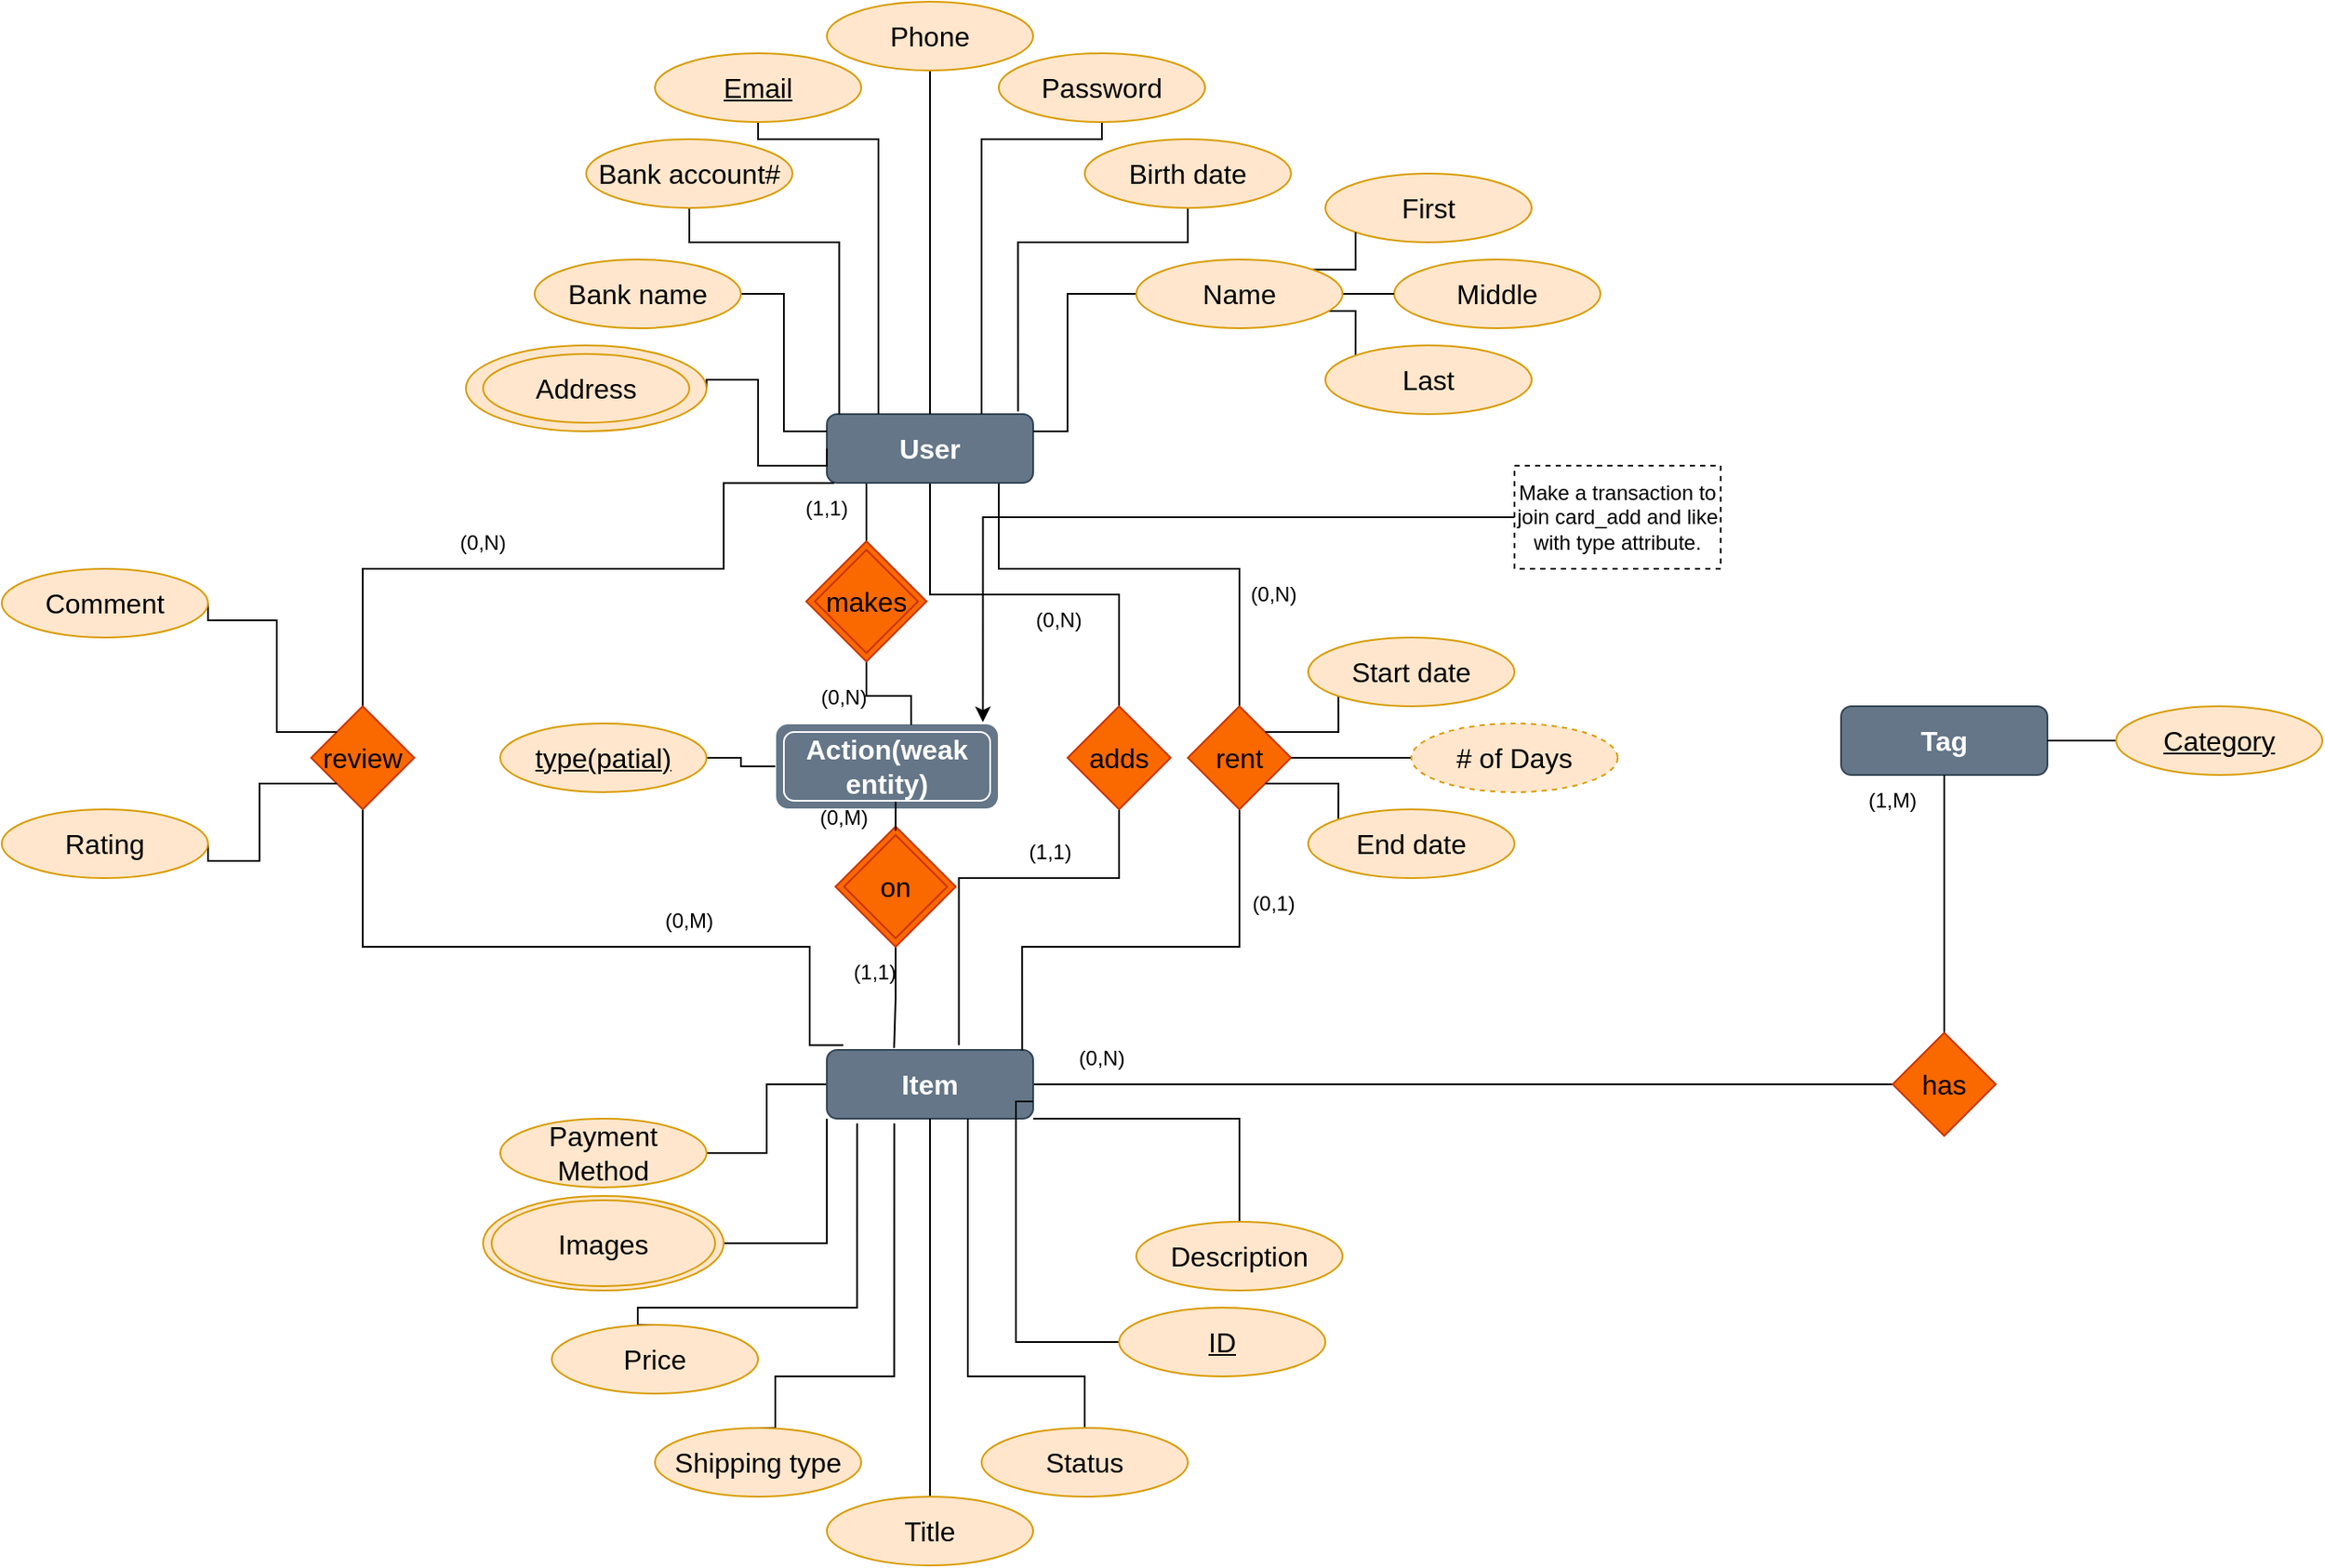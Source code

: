 <mxfile version="16.5.1" type="device"><diagram id="R2lEEEUBdFMjLlhIrx00" name="Page-1"><mxGraphModel dx="2148" dy="1911" grid="1" gridSize="10" guides="1" tooltips="1" connect="1" arrows="1" fold="1" page="1" pageScale="1" pageWidth="850" pageHeight="1100" math="0" shadow="0" extFonts="Permanent Marker^https://fonts.googleapis.com/css?family=Permanent+Marker"><root><mxCell id="0"/><mxCell id="1" parent="0"/><mxCell id="4dEyEQ79k8kyjPvEInU6-20" style="edgeStyle=orthogonalEdgeStyle;rounded=0;orthogonalLoop=1;jettySize=auto;html=1;exitX=0.5;exitY=1;exitDx=0;exitDy=0;entryX=0.5;entryY=0;entryDx=0;entryDy=0;fontSize=16;endArrow=none;endFill=0;" parent="1" source="4dEyEQ79k8kyjPvEInU6-1" target="4dEyEQ79k8kyjPvEInU6-8" edge="1"><mxGeometry relative="1" as="geometry"/></mxCell><mxCell id="4dEyEQ79k8kyjPvEInU6-29" style="edgeStyle=orthogonalEdgeStyle;rounded=0;orthogonalLoop=1;jettySize=auto;html=1;entryX=0.5;entryY=0;entryDx=0;entryDy=0;fontSize=16;endArrow=none;endFill=0;" parent="1" source="4dEyEQ79k8kyjPvEInU6-1" target="4dEyEQ79k8kyjPvEInU6-10" edge="1"><mxGeometry relative="1" as="geometry"><Array as="points"><mxPoint x="450" y="190"/><mxPoint x="590" y="190"/></Array></mxGeometry></mxCell><mxCell id="3c5MJtIn6G8QodudoqzO-10" style="edgeStyle=orthogonalEdgeStyle;rounded=0;orthogonalLoop=1;jettySize=auto;html=1;exitX=0.25;exitY=1;exitDx=0;exitDy=0;entryX=0.5;entryY=0;entryDx=0;entryDy=0;endArrow=none;endFill=0;" edge="1" parent="1" source="4dEyEQ79k8kyjPvEInU6-1" target="3c5MJtIn6G8QodudoqzO-6"><mxGeometry relative="1" as="geometry"/></mxCell><mxCell id="4dEyEQ79k8kyjPvEInU6-1" value="&lt;font style=&quot;font-size: 16px&quot;&gt;&lt;b&gt;User&lt;/b&gt;&lt;/font&gt;" style="rounded=1;whiteSpace=wrap;html=1;fillColor=#647687;strokeColor=#314354;fontColor=#ffffff;" parent="1" vertex="1"><mxGeometry x="350" y="100" width="120" height="40" as="geometry"/></mxCell><mxCell id="4dEyEQ79k8kyjPvEInU6-67" style="edgeStyle=orthogonalEdgeStyle;rounded=0;orthogonalLoop=1;jettySize=auto;html=1;exitX=0;exitY=0.5;exitDx=0;exitDy=0;entryX=1;entryY=0.5;entryDx=0;entryDy=0;fontSize=16;endArrow=none;endFill=0;" parent="1" source="4dEyEQ79k8kyjPvEInU6-4" target="4dEyEQ79k8kyjPvEInU6-65" edge="1"><mxGeometry relative="1" as="geometry"/></mxCell><mxCell id="4dEyEQ79k8kyjPvEInU6-69" style="edgeStyle=orthogonalEdgeStyle;rounded=0;orthogonalLoop=1;jettySize=auto;html=1;exitX=1;exitY=0.5;exitDx=0;exitDy=0;entryX=0;entryY=0.5;entryDx=0;entryDy=0;fontSize=16;endArrow=none;endFill=0;" parent="1" source="4dEyEQ79k8kyjPvEInU6-4" target="4dEyEQ79k8kyjPvEInU6-68" edge="1"><mxGeometry relative="1" as="geometry"/></mxCell><mxCell id="4dEyEQ79k8kyjPvEInU6-4" value="&lt;font style=&quot;font-size: 16px&quot;&gt;&lt;b&gt;Item&lt;/b&gt;&lt;/font&gt;" style="rounded=1;whiteSpace=wrap;html=1;fillColor=#647687;strokeColor=#314354;fontColor=#ffffff;" parent="1" vertex="1"><mxGeometry x="350" y="470" width="120" height="40" as="geometry"/></mxCell><mxCell id="4dEyEQ79k8kyjPvEInU6-5" value="&lt;font style=&quot;font-size: 16px&quot;&gt;&lt;b&gt;Tag&lt;/b&gt;&lt;/font&gt;" style="rounded=1;whiteSpace=wrap;html=1;fillColor=#647687;strokeColor=#314354;fontColor=#ffffff;" parent="1" vertex="1"><mxGeometry x="940" y="270" width="120" height="40" as="geometry"/></mxCell><mxCell id="4dEyEQ79k8kyjPvEInU6-17" style="edgeStyle=orthogonalEdgeStyle;rounded=0;orthogonalLoop=1;jettySize=auto;html=1;exitX=0.5;exitY=1;exitDx=0;exitDy=0;entryX=0.08;entryY=-0.07;entryDx=0;entryDy=0;entryPerimeter=0;fontSize=16;endArrow=none;endFill=0;" parent="1" source="4dEyEQ79k8kyjPvEInU6-6" target="4dEyEQ79k8kyjPvEInU6-4" edge="1"><mxGeometry relative="1" as="geometry"><Array as="points"><mxPoint x="80" y="410"/><mxPoint x="340" y="410"/><mxPoint x="340" y="467"/></Array></mxGeometry></mxCell><mxCell id="0JxvySsCxnC7hZbz7rKh-3" style="edgeStyle=orthogonalEdgeStyle;rounded=0;orthogonalLoop=1;jettySize=auto;html=1;exitX=0.5;exitY=0;exitDx=0;exitDy=0;entryX=0.036;entryY=1.002;entryDx=0;entryDy=0;entryPerimeter=0;endArrow=none;endFill=0;" parent="1" source="4dEyEQ79k8kyjPvEInU6-6" target="4dEyEQ79k8kyjPvEInU6-1" edge="1"><mxGeometry relative="1" as="geometry"><Array as="points"><mxPoint x="80" y="190"/><mxPoint x="290" y="190"/><mxPoint x="290" y="140"/></Array></mxGeometry></mxCell><mxCell id="4dEyEQ79k8kyjPvEInU6-6" value="review" style="rhombus;whiteSpace=wrap;html=1;fontSize=16;fillColor=#fa6800;fontColor=#000000;strokeColor=#C73500;" parent="1" vertex="1"><mxGeometry x="50" y="270" width="60" height="60" as="geometry"/></mxCell><mxCell id="4dEyEQ79k8kyjPvEInU6-38" style="edgeStyle=orthogonalEdgeStyle;rounded=0;orthogonalLoop=1;jettySize=auto;html=1;exitX=0.5;exitY=1;exitDx=0;exitDy=0;entryX=0.927;entryY=-0.04;entryDx=0;entryDy=0;entryPerimeter=0;fontSize=16;endArrow=none;endFill=0;" parent="1" source="4dEyEQ79k8kyjPvEInU6-7" target="4dEyEQ79k8kyjPvEInU6-1" edge="1"><mxGeometry relative="1" as="geometry"><Array as="points"><mxPoint x="560"/><mxPoint x="461"/></Array></mxGeometry></mxCell><mxCell id="4dEyEQ79k8kyjPvEInU6-7" value="Birth date" style="ellipse;whiteSpace=wrap;html=1;fontSize=16;fillColor=#ffe6cc;strokeColor=#d79b00;" parent="1" vertex="1"><mxGeometry x="500" y="-60" width="120" height="40" as="geometry"/></mxCell><mxCell id="4dEyEQ79k8kyjPvEInU6-21" style="edgeStyle=orthogonalEdgeStyle;rounded=0;orthogonalLoop=1;jettySize=auto;html=1;exitX=0.5;exitY=1;exitDx=0;exitDy=0;fontSize=16;endArrow=none;endFill=0;entryX=0.64;entryY=-0.07;entryDx=0;entryDy=0;entryPerimeter=0;" parent="1" source="4dEyEQ79k8kyjPvEInU6-8" target="4dEyEQ79k8kyjPvEInU6-4" edge="1"><mxGeometry relative="1" as="geometry"><mxPoint x="430" y="410" as="targetPoint"/><Array as="points"><mxPoint x="520" y="370"/><mxPoint x="427" y="370"/></Array></mxGeometry></mxCell><mxCell id="4dEyEQ79k8kyjPvEInU6-8" value="adds" style="rhombus;whiteSpace=wrap;html=1;fontSize=16;fillColor=#fa6800;fontColor=#000000;strokeColor=#C73500;" parent="1" vertex="1"><mxGeometry x="490" y="270" width="60" height="60" as="geometry"/></mxCell><mxCell id="4dEyEQ79k8kyjPvEInU6-25" style="edgeStyle=orthogonalEdgeStyle;rounded=0;orthogonalLoop=1;jettySize=auto;html=1;exitX=0.5;exitY=1;exitDx=0;exitDy=0;entryX=0.947;entryY=0.01;entryDx=0;entryDy=0;entryPerimeter=0;fontSize=16;endArrow=none;endFill=0;" parent="1" source="4dEyEQ79k8kyjPvEInU6-10" target="4dEyEQ79k8kyjPvEInU6-4" edge="1"><mxGeometry relative="1" as="geometry"><Array as="points"><mxPoint x="590" y="410"/><mxPoint x="464" y="410"/></Array></mxGeometry></mxCell><mxCell id="4dEyEQ79k8kyjPvEInU6-10" value="rent" style="rhombus;whiteSpace=wrap;html=1;fontSize=16;fillColor=#fa6800;fontColor=#000000;strokeColor=#C73500;" parent="1" vertex="1"><mxGeometry x="560" y="270" width="60" height="60" as="geometry"/></mxCell><mxCell id="4dEyEQ79k8kyjPvEInU6-32" style="edgeStyle=orthogonalEdgeStyle;rounded=0;orthogonalLoop=1;jettySize=auto;html=1;exitX=0.5;exitY=1;exitDx=0;exitDy=0;entryX=0.25;entryY=0;entryDx=0;entryDy=0;fontSize=16;endArrow=none;endFill=0;" parent="1" source="4dEyEQ79k8kyjPvEInU6-11" target="4dEyEQ79k8kyjPvEInU6-1" edge="1"><mxGeometry relative="1" as="geometry"><Array as="points"><mxPoint x="310" y="-60"/><mxPoint x="380" y="-60"/></Array></mxGeometry></mxCell><mxCell id="4dEyEQ79k8kyjPvEInU6-11" value="Email" style="ellipse;whiteSpace=wrap;html=1;fontSize=16;fillColor=#ffe6cc;strokeColor=#d79b00;fontStyle=4" parent="1" vertex="1"><mxGeometry x="250" y="-110" width="120" height="40" as="geometry"/></mxCell><mxCell id="4dEyEQ79k8kyjPvEInU6-31" style="edgeStyle=orthogonalEdgeStyle;rounded=0;orthogonalLoop=1;jettySize=auto;html=1;exitX=0.5;exitY=1;exitDx=0;exitDy=0;fontSize=16;endArrow=none;endFill=0;entryX=0.75;entryY=0;entryDx=0;entryDy=0;" parent="1" source="4dEyEQ79k8kyjPvEInU6-12" target="4dEyEQ79k8kyjPvEInU6-1" edge="1"><mxGeometry relative="1" as="geometry"><mxPoint x="450" y="-40" as="targetPoint"/><Array as="points"><mxPoint x="440" y="-60"/></Array></mxGeometry></mxCell><mxCell id="4dEyEQ79k8kyjPvEInU6-12" value="Password" style="ellipse;whiteSpace=wrap;html=1;fontSize=16;fillColor=#ffe6cc;strokeColor=#d79b00;" parent="1" vertex="1"><mxGeometry x="450" y="-110" width="120" height="40" as="geometry"/></mxCell><mxCell id="4dEyEQ79k8kyjPvEInU6-30" style="edgeStyle=orthogonalEdgeStyle;rounded=0;orthogonalLoop=1;jettySize=auto;html=1;exitX=0.5;exitY=1;exitDx=0;exitDy=0;entryX=0.5;entryY=0;entryDx=0;entryDy=0;fontSize=16;endArrow=none;endFill=0;" parent="1" source="4dEyEQ79k8kyjPvEInU6-13" target="4dEyEQ79k8kyjPvEInU6-1" edge="1"><mxGeometry relative="1" as="geometry"/></mxCell><mxCell id="4dEyEQ79k8kyjPvEInU6-13" value="Phone" style="ellipse;whiteSpace=wrap;html=1;fontSize=16;fillColor=#ffe6cc;strokeColor=#d79b00;" parent="1" vertex="1"><mxGeometry x="350" y="-140" width="120" height="40" as="geometry"/></mxCell><mxCell id="4dEyEQ79k8kyjPvEInU6-46" style="edgeStyle=orthogonalEdgeStyle;rounded=0;orthogonalLoop=1;jettySize=auto;html=1;exitX=0;exitY=0;exitDx=0;exitDy=0;entryX=1;entryY=1;entryDx=0;entryDy=0;fontSize=16;endArrow=none;endFill=0;" parent="1" source="4dEyEQ79k8kyjPvEInU6-33" target="4dEyEQ79k8kyjPvEInU6-36" edge="1"><mxGeometry relative="1" as="geometry"><Array as="points"><mxPoint x="658" y="40"/><mxPoint x="632" y="40"/></Array></mxGeometry></mxCell><mxCell id="4dEyEQ79k8kyjPvEInU6-33" value="Last" style="ellipse;whiteSpace=wrap;html=1;fontSize=16;fillColor=#ffe6cc;strokeColor=#d79b00;" parent="1" vertex="1"><mxGeometry x="640" y="60" width="120" height="40" as="geometry"/></mxCell><mxCell id="4dEyEQ79k8kyjPvEInU6-34" value="Middle" style="ellipse;whiteSpace=wrap;html=1;fontSize=16;fillColor=#ffe6cc;strokeColor=#d79b00;" parent="1" vertex="1"><mxGeometry x="680" y="10" width="120" height="40" as="geometry"/></mxCell><mxCell id="4dEyEQ79k8kyjPvEInU6-35" value="First" style="ellipse;whiteSpace=wrap;html=1;fontSize=16;fillColor=#ffe6cc;strokeColor=#d79b00;" parent="1" vertex="1"><mxGeometry x="640" y="-40" width="120" height="40" as="geometry"/></mxCell><mxCell id="4dEyEQ79k8kyjPvEInU6-40" style="edgeStyle=orthogonalEdgeStyle;rounded=0;orthogonalLoop=1;jettySize=auto;html=1;exitX=0;exitY=0.5;exitDx=0;exitDy=0;entryX=1;entryY=0.25;entryDx=0;entryDy=0;fontSize=16;endArrow=none;endFill=0;" parent="1" source="4dEyEQ79k8kyjPvEInU6-36" target="4dEyEQ79k8kyjPvEInU6-1" edge="1"><mxGeometry relative="1" as="geometry"><Array as="points"><mxPoint x="490" y="30"/><mxPoint x="490" y="110"/></Array></mxGeometry></mxCell><mxCell id="4dEyEQ79k8kyjPvEInU6-43" style="edgeStyle=orthogonalEdgeStyle;rounded=0;orthogonalLoop=1;jettySize=auto;html=1;exitX=1;exitY=0;exitDx=0;exitDy=0;entryX=0;entryY=1;entryDx=0;entryDy=0;fontSize=16;endArrow=none;endFill=0;" parent="1" source="4dEyEQ79k8kyjPvEInU6-36" target="4dEyEQ79k8kyjPvEInU6-35" edge="1"><mxGeometry relative="1" as="geometry"/></mxCell><mxCell id="4dEyEQ79k8kyjPvEInU6-45" style="edgeStyle=orthogonalEdgeStyle;rounded=0;orthogonalLoop=1;jettySize=auto;html=1;exitX=1;exitY=0.5;exitDx=0;exitDy=0;entryX=0;entryY=0.5;entryDx=0;entryDy=0;fontSize=16;endArrow=none;endFill=0;" parent="1" source="4dEyEQ79k8kyjPvEInU6-36" target="4dEyEQ79k8kyjPvEInU6-34" edge="1"><mxGeometry relative="1" as="geometry"/></mxCell><mxCell id="4dEyEQ79k8kyjPvEInU6-36" value="Name" style="ellipse;whiteSpace=wrap;html=1;fontSize=16;fillColor=#ffe6cc;strokeColor=#d79b00;" parent="1" vertex="1"><mxGeometry x="530" y="10" width="120" height="40" as="geometry"/></mxCell><mxCell id="4dEyEQ79k8kyjPvEInU6-39" style="edgeStyle=orthogonalEdgeStyle;rounded=0;orthogonalLoop=1;jettySize=auto;html=1;exitX=0.5;exitY=1;exitDx=0;exitDy=0;entryX=0.06;entryY=0;entryDx=0;entryDy=0;entryPerimeter=0;fontSize=16;endArrow=none;endFill=0;" parent="1" source="4dEyEQ79k8kyjPvEInU6-37" target="4dEyEQ79k8kyjPvEInU6-1" edge="1"><mxGeometry relative="1" as="geometry"><Array as="points"><mxPoint x="270"/><mxPoint x="357"/></Array></mxGeometry></mxCell><mxCell id="4dEyEQ79k8kyjPvEInU6-37" value="Bank account#" style="ellipse;whiteSpace=wrap;html=1;fontSize=16;fillColor=#ffe6cc;strokeColor=#d79b00;" parent="1" vertex="1"><mxGeometry x="210" y="-60" width="120" height="40" as="geometry"/></mxCell><mxCell id="4dEyEQ79k8kyjPvEInU6-42" style="edgeStyle=orthogonalEdgeStyle;rounded=0;orthogonalLoop=1;jettySize=auto;html=1;exitX=1;exitY=0.5;exitDx=0;exitDy=0;entryX=0;entryY=0.25;entryDx=0;entryDy=0;fontSize=16;endArrow=none;endFill=0;" parent="1" source="4dEyEQ79k8kyjPvEInU6-41" target="4dEyEQ79k8kyjPvEInU6-1" edge="1"><mxGeometry relative="1" as="geometry"/></mxCell><mxCell id="4dEyEQ79k8kyjPvEInU6-41" value="Bank name" style="ellipse;whiteSpace=wrap;html=1;fontSize=16;fillColor=#ffe6cc;strokeColor=#d79b00;" parent="1" vertex="1"><mxGeometry x="180" y="10" width="120" height="40" as="geometry"/></mxCell><mxCell id="4dEyEQ79k8kyjPvEInU6-55" style="edgeStyle=orthogonalEdgeStyle;rounded=0;orthogonalLoop=1;jettySize=auto;html=1;exitX=0.5;exitY=0;exitDx=0;exitDy=0;entryX=0.5;entryY=1;entryDx=0;entryDy=0;fontSize=16;endArrow=none;endFill=0;" parent="1" source="4dEyEQ79k8kyjPvEInU6-48" target="4dEyEQ79k8kyjPvEInU6-4" edge="1"><mxGeometry relative="1" as="geometry"/></mxCell><mxCell id="4dEyEQ79k8kyjPvEInU6-48" value="Title" style="ellipse;whiteSpace=wrap;html=1;fontSize=16;fillColor=#ffe6cc;strokeColor=#d79b00;" parent="1" vertex="1"><mxGeometry x="350" y="730" width="120" height="40" as="geometry"/></mxCell><mxCell id="4dEyEQ79k8kyjPvEInU6-64" style="edgeStyle=orthogonalEdgeStyle;rounded=0;orthogonalLoop=1;jettySize=auto;html=1;exitX=1;exitY=0.5;exitDx=0;exitDy=0;entryX=0;entryY=1;entryDx=0;entryDy=0;fontSize=16;endArrow=none;endFill=0;" parent="1" source="4dEyEQ79k8kyjPvEInU6-49" target="4dEyEQ79k8kyjPvEInU6-4" edge="1"><mxGeometry relative="1" as="geometry"/></mxCell><mxCell id="4dEyEQ79k8kyjPvEInU6-49" value="Images" style="ellipse;whiteSpace=wrap;html=1;fontSize=16;fillColor=#ffe6cc;strokeColor=#d79b00;" parent="1" vertex="1"><mxGeometry x="150" y="555" width="140" height="55" as="geometry"/></mxCell><mxCell id="4dEyEQ79k8kyjPvEInU6-62" style="edgeStyle=orthogonalEdgeStyle;rounded=0;orthogonalLoop=1;jettySize=auto;html=1;exitX=0.5;exitY=0;exitDx=0;exitDy=0;entryX=1;entryY=1;entryDx=0;entryDy=0;fontSize=16;endArrow=none;endFill=0;" parent="1" source="4dEyEQ79k8kyjPvEInU6-50" target="4dEyEQ79k8kyjPvEInU6-4" edge="1"><mxGeometry relative="1" as="geometry"><Array as="points"><mxPoint x="590" y="510"/></Array></mxGeometry></mxCell><mxCell id="4dEyEQ79k8kyjPvEInU6-50" value="Description" style="ellipse;whiteSpace=wrap;html=1;fontSize=16;fillColor=#ffe6cc;strokeColor=#d79b00;" parent="1" vertex="1"><mxGeometry x="530" y="570" width="120" height="40" as="geometry"/></mxCell><mxCell id="4dEyEQ79k8kyjPvEInU6-59" style="edgeStyle=orthogonalEdgeStyle;rounded=0;orthogonalLoop=1;jettySize=auto;html=1;exitX=0.5;exitY=0;exitDx=0;exitDy=0;entryX=0.147;entryY=1.07;entryDx=0;entryDy=0;entryPerimeter=0;fontSize=16;endArrow=none;endFill=0;" parent="1" source="4dEyEQ79k8kyjPvEInU6-51" target="4dEyEQ79k8kyjPvEInU6-4" edge="1"><mxGeometry relative="1" as="geometry"><Array as="points"><mxPoint x="240" y="620"/><mxPoint x="368" y="620"/></Array></mxGeometry></mxCell><mxCell id="4dEyEQ79k8kyjPvEInU6-51" value="Price" style="ellipse;whiteSpace=wrap;html=1;fontSize=16;fillColor=#ffe6cc;strokeColor=#d79b00;" parent="1" vertex="1"><mxGeometry x="190" y="630" width="120" height="40" as="geometry"/></mxCell><mxCell id="4dEyEQ79k8kyjPvEInU6-58" style="edgeStyle=orthogonalEdgeStyle;rounded=0;orthogonalLoop=1;jettySize=auto;html=1;exitX=0.5;exitY=0;exitDx=0;exitDy=0;entryX=0.327;entryY=1.07;entryDx=0;entryDy=0;entryPerimeter=0;fontSize=16;endArrow=none;endFill=0;" parent="1" source="4dEyEQ79k8kyjPvEInU6-52" target="4dEyEQ79k8kyjPvEInU6-4" edge="1"><mxGeometry relative="1" as="geometry"><Array as="points"><mxPoint x="320" y="660"/><mxPoint x="389" y="660"/></Array></mxGeometry></mxCell><mxCell id="4dEyEQ79k8kyjPvEInU6-52" value="Shipping type" style="ellipse;whiteSpace=wrap;html=1;fontSize=16;fillColor=#ffe6cc;strokeColor=#d79b00;" parent="1" vertex="1"><mxGeometry x="250" y="690" width="120" height="40" as="geometry"/></mxCell><mxCell id="4dEyEQ79k8kyjPvEInU6-56" style="edgeStyle=orthogonalEdgeStyle;rounded=0;orthogonalLoop=1;jettySize=auto;html=1;exitX=0.5;exitY=0;exitDx=0;exitDy=0;fontSize=16;endArrow=none;endFill=0;" parent="1" source="4dEyEQ79k8kyjPvEInU6-54" target="4dEyEQ79k8kyjPvEInU6-4" edge="1"><mxGeometry relative="1" as="geometry"><Array as="points"><mxPoint x="500" y="660"/><mxPoint x="432" y="660"/></Array></mxGeometry></mxCell><mxCell id="4dEyEQ79k8kyjPvEInU6-54" value="Status" style="ellipse;whiteSpace=wrap;html=1;fontSize=16;fillColor=#ffe6cc;strokeColor=#d79b00;" parent="1" vertex="1"><mxGeometry x="440" y="690" width="120" height="40" as="geometry"/></mxCell><mxCell id="4dEyEQ79k8kyjPvEInU6-61" style="edgeStyle=orthogonalEdgeStyle;rounded=0;orthogonalLoop=1;jettySize=auto;html=1;exitX=1;exitY=0.5;exitDx=0;exitDy=0;entryX=0;entryY=0.5;entryDx=0;entryDy=0;fontSize=16;endArrow=none;endFill=0;" parent="1" source="4dEyEQ79k8kyjPvEInU6-60" target="4dEyEQ79k8kyjPvEInU6-1" edge="1"><mxGeometry relative="1" as="geometry"><Array as="points"><mxPoint x="310" y="80"/><mxPoint x="310" y="130"/><mxPoint x="350" y="130"/></Array></mxGeometry></mxCell><mxCell id="4dEyEQ79k8kyjPvEInU6-60" value="Address" style="ellipse;whiteSpace=wrap;html=1;fontSize=16;fillColor=#ffe6cc;strokeColor=#d79b00;" parent="1" vertex="1"><mxGeometry x="140" y="60" width="140" height="50" as="geometry"/></mxCell><mxCell id="4dEyEQ79k8kyjPvEInU6-65" value="Payment Method" style="ellipse;whiteSpace=wrap;html=1;fontSize=16;fillColor=#ffe6cc;strokeColor=#d79b00;" parent="1" vertex="1"><mxGeometry x="160" y="510" width="120" height="40" as="geometry"/></mxCell><mxCell id="4dEyEQ79k8kyjPvEInU6-70" style="edgeStyle=orthogonalEdgeStyle;rounded=0;orthogonalLoop=1;jettySize=auto;html=1;exitX=0.5;exitY=0;exitDx=0;exitDy=0;entryX=0.5;entryY=1;entryDx=0;entryDy=0;fontSize=16;endArrow=none;endFill=0;" parent="1" source="4dEyEQ79k8kyjPvEInU6-68" target="4dEyEQ79k8kyjPvEInU6-5" edge="1"><mxGeometry relative="1" as="geometry"/></mxCell><mxCell id="4dEyEQ79k8kyjPvEInU6-68" value="has" style="rhombus;whiteSpace=wrap;html=1;fontSize=16;fillColor=#fa6800;fontColor=#000000;strokeColor=#C73500;" parent="1" vertex="1"><mxGeometry x="970" y="460" width="60" height="60" as="geometry"/></mxCell><mxCell id="4dEyEQ79k8kyjPvEInU6-74" style="edgeStyle=orthogonalEdgeStyle;rounded=0;orthogonalLoop=1;jettySize=auto;html=1;exitX=1;exitY=0.5;exitDx=0;exitDy=0;entryX=0;entryY=0;entryDx=0;entryDy=0;fontSize=16;endArrow=none;endFill=0;" parent="1" source="4dEyEQ79k8kyjPvEInU6-71" target="4dEyEQ79k8kyjPvEInU6-6" edge="1"><mxGeometry relative="1" as="geometry"><Array as="points"><mxPoint x="-10" y="220"/><mxPoint x="30" y="220"/><mxPoint x="30" y="285"/></Array></mxGeometry></mxCell><mxCell id="4dEyEQ79k8kyjPvEInU6-71" value="Comment" style="ellipse;whiteSpace=wrap;html=1;fontSize=16;fillColor=#ffe6cc;strokeColor=#d79b00;" parent="1" vertex="1"><mxGeometry x="-130" y="190" width="120" height="40" as="geometry"/></mxCell><mxCell id="4dEyEQ79k8kyjPvEInU6-73" style="edgeStyle=orthogonalEdgeStyle;rounded=0;orthogonalLoop=1;jettySize=auto;html=1;exitX=1;exitY=0.5;exitDx=0;exitDy=0;entryX=0;entryY=1;entryDx=0;entryDy=0;fontSize=16;endArrow=none;endFill=0;" parent="1" source="4dEyEQ79k8kyjPvEInU6-72" target="4dEyEQ79k8kyjPvEInU6-6" edge="1"><mxGeometry relative="1" as="geometry"><Array as="points"><mxPoint x="-10" y="360"/><mxPoint x="20" y="360"/><mxPoint x="20" y="315"/></Array></mxGeometry></mxCell><mxCell id="4dEyEQ79k8kyjPvEInU6-72" value="Rating" style="ellipse;whiteSpace=wrap;html=1;fontSize=16;fillColor=#ffe6cc;strokeColor=#d79b00;" parent="1" vertex="1"><mxGeometry x="-130" y="330" width="120" height="40" as="geometry"/></mxCell><mxCell id="4dEyEQ79k8kyjPvEInU6-75" value="Images" style="ellipse;whiteSpace=wrap;html=1;fontSize=16;fillColor=#ffe6cc;strokeColor=#d79b00;" parent="1" vertex="1"><mxGeometry x="155" y="557.5" width="130" height="50" as="geometry"/></mxCell><mxCell id="4dEyEQ79k8kyjPvEInU6-76" value="Address" style="ellipse;whiteSpace=wrap;html=1;fontSize=16;fillColor=#ffe6cc;strokeColor=#d79b00;" parent="1" vertex="1"><mxGeometry x="150" y="65" width="120" height="40" as="geometry"/></mxCell><mxCell id="4dEyEQ79k8kyjPvEInU6-78" style="edgeStyle=orthogonalEdgeStyle;rounded=0;orthogonalLoop=1;jettySize=auto;html=1;exitX=0;exitY=0.5;exitDx=0;exitDy=0;fontSize=16;endArrow=none;endFill=0;" parent="1" source="4dEyEQ79k8kyjPvEInU6-77" target="4dEyEQ79k8kyjPvEInU6-5" edge="1"><mxGeometry relative="1" as="geometry"/></mxCell><mxCell id="4dEyEQ79k8kyjPvEInU6-77" value="Category" style="ellipse;whiteSpace=wrap;html=1;fontSize=16;fillColor=#ffe6cc;strokeColor=#d79b00;fontStyle=4" parent="1" vertex="1"><mxGeometry x="1100" y="270" width="120" height="40" as="geometry"/></mxCell><mxCell id="0JxvySsCxnC7hZbz7rKh-1" value="(0,N)" style="text;html=1;strokeColor=none;fillColor=none;align=center;verticalAlign=middle;whiteSpace=wrap;rounded=0;" parent="1" vertex="1"><mxGeometry x="120" y="160" width="60" height="30" as="geometry"/></mxCell><mxCell id="0JxvySsCxnC7hZbz7rKh-4" value="(0,M)" style="text;html=1;strokeColor=none;fillColor=none;align=center;verticalAlign=middle;whiteSpace=wrap;rounded=0;" parent="1" vertex="1"><mxGeometry x="240" y="380" width="60" height="30" as="geometry"/></mxCell><mxCell id="0JxvySsCxnC7hZbz7rKh-5" value="(1,1)" style="text;html=1;strokeColor=none;fillColor=none;align=center;verticalAlign=middle;whiteSpace=wrap;rounded=0;" parent="1" vertex="1"><mxGeometry x="320" y="140" width="60" height="30" as="geometry"/></mxCell><mxCell id="0JxvySsCxnC7hZbz7rKh-6" value="(0,M)" style="text;html=1;strokeColor=none;fillColor=none;align=center;verticalAlign=middle;whiteSpace=wrap;rounded=0;" parent="1" vertex="1"><mxGeometry x="330" y="320" width="60" height="30" as="geometry"/></mxCell><mxCell id="0JxvySsCxnC7hZbz7rKh-7" value="(0,N)" style="text;html=1;strokeColor=none;fillColor=none;align=center;verticalAlign=middle;whiteSpace=wrap;rounded=0;" parent="1" vertex="1"><mxGeometry x="455" y="205" width="60" height="30" as="geometry"/></mxCell><mxCell id="0JxvySsCxnC7hZbz7rKh-8" value="(1,1)" style="text;html=1;strokeColor=none;fillColor=none;align=center;verticalAlign=middle;whiteSpace=wrap;rounded=0;" parent="1" vertex="1"><mxGeometry x="450" y="340" width="60" height="30" as="geometry"/></mxCell><mxCell id="0JxvySsCxnC7hZbz7rKh-12" value="(0,N)" style="text;html=1;strokeColor=none;fillColor=none;align=center;verticalAlign=middle;whiteSpace=wrap;rounded=0;" parent="1" vertex="1"><mxGeometry x="580" y="190" width="60" height="30" as="geometry"/></mxCell><mxCell id="0JxvySsCxnC7hZbz7rKh-13" value="(0,1)" style="text;html=1;strokeColor=none;fillColor=none;align=center;verticalAlign=middle;whiteSpace=wrap;rounded=0;" parent="1" vertex="1"><mxGeometry x="580" y="370" width="60" height="30" as="geometry"/></mxCell><mxCell id="0JxvySsCxnC7hZbz7rKh-15" style="edgeStyle=orthogonalEdgeStyle;rounded=0;orthogonalLoop=1;jettySize=auto;html=1;exitX=0;exitY=1;exitDx=0;exitDy=0;entryX=1;entryY=0;entryDx=0;entryDy=0;endArrow=none;endFill=0;" parent="1" source="0JxvySsCxnC7hZbz7rKh-14" target="4dEyEQ79k8kyjPvEInU6-10" edge="1"><mxGeometry relative="1" as="geometry"><Array as="points"><mxPoint x="648" y="285"/></Array></mxGeometry></mxCell><mxCell id="0JxvySsCxnC7hZbz7rKh-14" value="Start date" style="ellipse;whiteSpace=wrap;html=1;fontSize=16;fillColor=#ffe6cc;strokeColor=#d79b00;" parent="1" vertex="1"><mxGeometry x="630" y="230" width="120" height="40" as="geometry"/></mxCell><mxCell id="0JxvySsCxnC7hZbz7rKh-18" style="edgeStyle=orthogonalEdgeStyle;rounded=0;orthogonalLoop=1;jettySize=auto;html=1;exitX=0;exitY=0;exitDx=0;exitDy=0;entryX=1;entryY=1;entryDx=0;entryDy=0;endArrow=none;endFill=0;" parent="1" source="0JxvySsCxnC7hZbz7rKh-16" target="4dEyEQ79k8kyjPvEInU6-10" edge="1"><mxGeometry relative="1" as="geometry"><Array as="points"><mxPoint x="648" y="315"/></Array></mxGeometry></mxCell><mxCell id="0JxvySsCxnC7hZbz7rKh-16" value="End date" style="ellipse;whiteSpace=wrap;html=1;fontSize=16;fillColor=#ffe6cc;strokeColor=#d79b00;" parent="1" vertex="1"><mxGeometry x="630" y="330" width="120" height="40" as="geometry"/></mxCell><mxCell id="0JxvySsCxnC7hZbz7rKh-19" style="edgeStyle=orthogonalEdgeStyle;rounded=0;orthogonalLoop=1;jettySize=auto;html=1;exitX=0;exitY=0.5;exitDx=0;exitDy=0;entryX=1;entryY=0.5;entryDx=0;entryDy=0;endArrow=none;endFill=0;" parent="1" source="0JxvySsCxnC7hZbz7rKh-17" target="4dEyEQ79k8kyjPvEInU6-10" edge="1"><mxGeometry relative="1" as="geometry"/></mxCell><mxCell id="0JxvySsCxnC7hZbz7rKh-17" value="# of Days" style="ellipse;whiteSpace=wrap;html=1;fontSize=16;fillColor=#ffe6cc;strokeColor=#d79b00;dashed=1;" parent="1" vertex="1"><mxGeometry x="690" y="280" width="120" height="40" as="geometry"/></mxCell><mxCell id="0JxvySsCxnC7hZbz7rKh-20" value="(0,N)" style="text;html=1;strokeColor=none;fillColor=none;align=center;verticalAlign=middle;whiteSpace=wrap;rounded=0;" parent="1" vertex="1"><mxGeometry x="480" y="460" width="60" height="30" as="geometry"/></mxCell><mxCell id="0JxvySsCxnC7hZbz7rKh-21" value="(1,M)" style="text;html=1;strokeColor=none;fillColor=none;align=center;verticalAlign=middle;whiteSpace=wrap;rounded=0;" parent="1" vertex="1"><mxGeometry x="940" y="310" width="60" height="30" as="geometry"/></mxCell><mxCell id="0JxvySsCxnC7hZbz7rKh-23" style="edgeStyle=orthogonalEdgeStyle;rounded=0;orthogonalLoop=1;jettySize=auto;html=1;exitX=0;exitY=0.5;exitDx=0;exitDy=0;entryX=1;entryY=0.75;entryDx=0;entryDy=0;endArrow=none;endFill=0;" parent="1" source="0JxvySsCxnC7hZbz7rKh-22" target="4dEyEQ79k8kyjPvEInU6-4" edge="1"><mxGeometry relative="1" as="geometry"><Array as="points"><mxPoint x="460" y="640"/><mxPoint x="460" y="500"/></Array></mxGeometry></mxCell><mxCell id="0JxvySsCxnC7hZbz7rKh-22" value="&lt;u&gt;ID&lt;/u&gt;" style="ellipse;whiteSpace=wrap;html=1;fontSize=16;fillColor=#ffe6cc;strokeColor=#d79b00;" parent="1" vertex="1"><mxGeometry x="520" y="620" width="120" height="40" as="geometry"/></mxCell><mxCell id="3c5MJtIn6G8QodudoqzO-1" style="edgeStyle=orthogonalEdgeStyle;rounded=0;orthogonalLoop=1;jettySize=auto;html=1;entryX=0.929;entryY=-0.015;entryDx=0;entryDy=0;entryPerimeter=0;" edge="1" parent="1" source="0JxvySsCxnC7hZbz7rKh-24" target="3c5MJtIn6G8QodudoqzO-3"><mxGeometry relative="1" as="geometry"><mxPoint x="460" y="270" as="targetPoint"/></mxGeometry></mxCell><mxCell id="0JxvySsCxnC7hZbz7rKh-24" value="Make a transaction to join card_add and like with type attribute." style="rounded=0;whiteSpace=wrap;html=1;dashed=1;" parent="1" vertex="1"><mxGeometry x="750" y="130" width="120" height="60" as="geometry"/></mxCell><mxCell id="3c5MJtIn6G8QodudoqzO-3" value="&lt;font style=&quot;font-size: 16px&quot;&gt;&lt;b&gt;Action&lt;/b&gt;&lt;/font&gt;" style="rounded=1;whiteSpace=wrap;html=1;fillColor=#647687;strokeColor=#FFFFFF;fontColor=#ffffff;" vertex="1" parent="1"><mxGeometry x="320" y="280" width="130" height="50" as="geometry"/></mxCell><mxCell id="3c5MJtIn6G8QodudoqzO-5" style="edgeStyle=orthogonalEdgeStyle;rounded=0;orthogonalLoop=1;jettySize=auto;html=1;exitX=1;exitY=0.5;exitDx=0;exitDy=0;endArrow=none;endFill=0;" edge="1" parent="1" source="3c5MJtIn6G8QodudoqzO-4" target="3c5MJtIn6G8QodudoqzO-3"><mxGeometry relative="1" as="geometry"/></mxCell><mxCell id="3c5MJtIn6G8QodudoqzO-4" value="type(patial)" style="ellipse;whiteSpace=wrap;html=1;fontSize=16;fillColor=#ffe6cc;strokeColor=#d79b00;fontStyle=4" vertex="1" parent="1"><mxGeometry x="160" y="280" width="120" height="40" as="geometry"/></mxCell><mxCell id="3c5MJtIn6G8QodudoqzO-11" style="edgeStyle=orthogonalEdgeStyle;rounded=0;orthogonalLoop=1;jettySize=auto;html=1;exitX=0.5;exitY=1;exitDx=0;exitDy=0;entryX=0.608;entryY=0.017;entryDx=0;entryDy=0;entryPerimeter=0;endArrow=none;endFill=0;" edge="1" parent="1" source="3c5MJtIn6G8QodudoqzO-6" target="3c5MJtIn6G8QodudoqzO-3"><mxGeometry relative="1" as="geometry"/></mxCell><mxCell id="3c5MJtIn6G8QodudoqzO-6" value="makes" style="rhombus;whiteSpace=wrap;html=1;fontSize=16;fillColor=#fa6800;fontColor=#000000;strokeColor=#C73500;" vertex="1" parent="1"><mxGeometry x="338" y="174" width="70" height="70" as="geometry"/></mxCell><mxCell id="3c5MJtIn6G8QodudoqzO-9" style="edgeStyle=orthogonalEdgeStyle;rounded=0;orthogonalLoop=1;jettySize=auto;html=1;exitX=0.5;exitY=1;exitDx=0;exitDy=0;entryX=0.326;entryY=-0.029;entryDx=0;entryDy=0;entryPerimeter=0;endArrow=none;endFill=0;" edge="1" parent="1" source="3c5MJtIn6G8QodudoqzO-7" target="4dEyEQ79k8kyjPvEInU6-4"><mxGeometry relative="1" as="geometry"/></mxCell><mxCell id="3c5MJtIn6G8QodudoqzO-7" value="on" style="rhombus;whiteSpace=wrap;html=1;fontSize=16;fillColor=#fa6800;fontColor=#000000;strokeColor=#C73500;" vertex="1" parent="1"><mxGeometry x="355" y="340" width="70" height="70" as="geometry"/></mxCell><mxCell id="3c5MJtIn6G8QodudoqzO-8" style="edgeStyle=orthogonalEdgeStyle;rounded=0;orthogonalLoop=1;jettySize=auto;html=1;exitX=1;exitY=0;exitDx=0;exitDy=0;entryX=1;entryY=0.75;entryDx=0;entryDy=0;endArrow=none;endFill=0;" edge="1" parent="1" source="0JxvySsCxnC7hZbz7rKh-6" target="0JxvySsCxnC7hZbz7rKh-6"><mxGeometry relative="1" as="geometry"/></mxCell><mxCell id="3c5MJtIn6G8QodudoqzO-12" value="(0,N)" style="text;html=1;strokeColor=none;fillColor=none;align=center;verticalAlign=middle;whiteSpace=wrap;rounded=0;" vertex="1" parent="1"><mxGeometry x="330" y="250" width="60" height="30" as="geometry"/></mxCell><mxCell id="3c5MJtIn6G8QodudoqzO-13" value="(1,1)" style="text;html=1;strokeColor=none;fillColor=none;align=center;verticalAlign=middle;whiteSpace=wrap;rounded=0;" vertex="1" parent="1"><mxGeometry x="348" y="410" width="60" height="30" as="geometry"/></mxCell><mxCell id="3c5MJtIn6G8QodudoqzO-14" value="on" style="rhombus;whiteSpace=wrap;html=1;fontSize=16;fillColor=#fa6800;fontColor=#000000;strokeColor=#C73500;" vertex="1" parent="1"><mxGeometry x="360" y="345" width="60" height="60" as="geometry"/></mxCell><mxCell id="3c5MJtIn6G8QodudoqzO-15" value="makes" style="rhombus;whiteSpace=wrap;html=1;fontSize=16;fillColor=#fa6800;fontColor=#000000;strokeColor=#C73500;" vertex="1" parent="1"><mxGeometry x="343" y="179" width="60" height="60" as="geometry"/></mxCell><mxCell id="3c5MJtIn6G8QodudoqzO-16" value="&lt;font style=&quot;font-size: 16px&quot;&gt;&lt;b&gt;Action(weak entity)&lt;/b&gt;&lt;/font&gt;" style="rounded=1;whiteSpace=wrap;html=1;fillColor=#647687;strokeColor=#FFFFFF;fontColor=#ffffff;" vertex="1" parent="1"><mxGeometry x="325" y="285" width="120" height="40" as="geometry"/></mxCell></root></mxGraphModel></diagram></mxfile>

